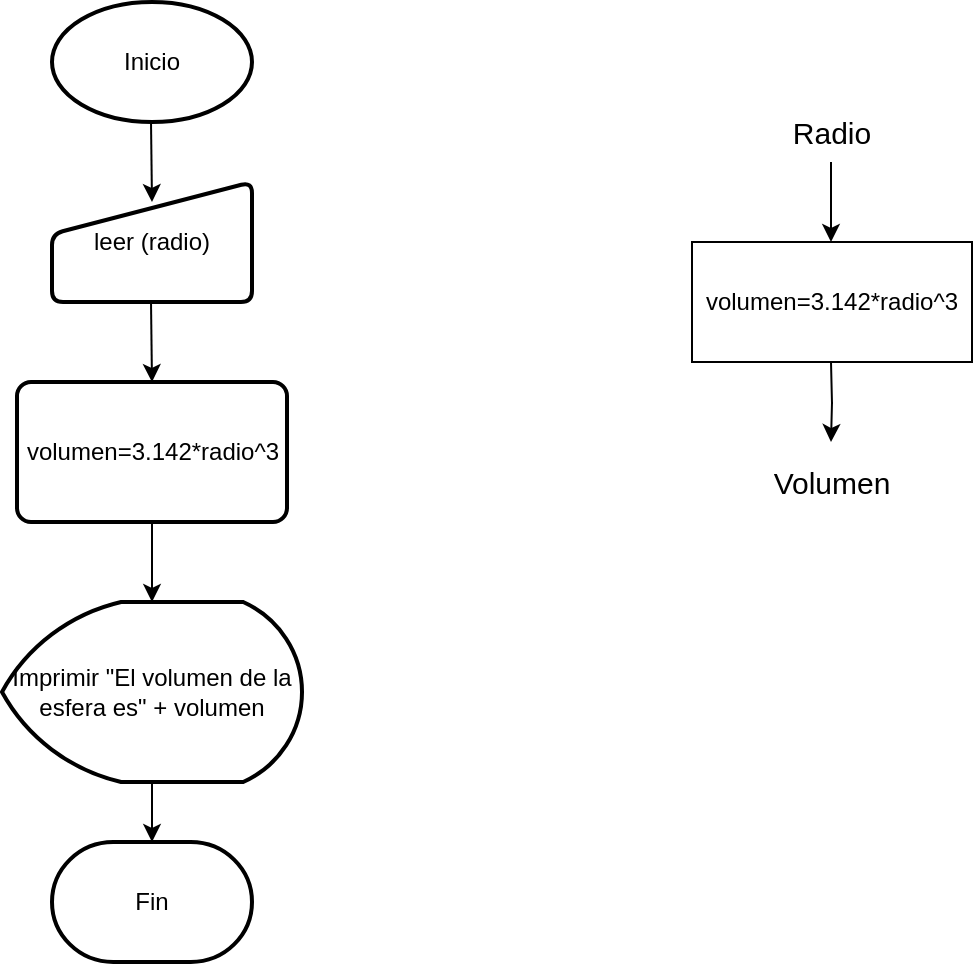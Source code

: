 <mxfile version="14.3.1" type="github">
  <diagram id="C5RBs43oDa-KdzZeNtuy" name="Page-1">
    <mxGraphModel dx="834" dy="563" grid="1" gridSize="10" guides="1" tooltips="1" connect="1" arrows="1" fold="1" page="1" pageScale="1" pageWidth="827" pageHeight="1169" math="0" shadow="0">
      <root>
        <mxCell id="WIyWlLk6GJQsqaUBKTNV-0" />
        <mxCell id="WIyWlLk6GJQsqaUBKTNV-1" parent="WIyWlLk6GJQsqaUBKTNV-0" />
        <mxCell id="_Fgwh5rluQ21k6zx6vTH-2" value="Inicio" style="strokeWidth=2;html=1;shape=mxgraph.flowchart.start_1;whiteSpace=wrap;" vertex="1" parent="WIyWlLk6GJQsqaUBKTNV-1">
          <mxGeometry x="160" y="30" width="100" height="60" as="geometry" />
        </mxCell>
        <mxCell id="_Fgwh5rluQ21k6zx6vTH-3" value="leer (radio)" style="html=1;strokeWidth=2;shape=manualInput;whiteSpace=wrap;rounded=1;size=26;arcSize=11;" vertex="1" parent="WIyWlLk6GJQsqaUBKTNV-1">
          <mxGeometry x="160" y="120" width="100" height="60" as="geometry" />
        </mxCell>
        <mxCell id="_Fgwh5rluQ21k6zx6vTH-12" value="" style="edgeStyle=orthogonalEdgeStyle;rounded=0;orthogonalLoop=1;jettySize=auto;html=1;" edge="1" parent="WIyWlLk6GJQsqaUBKTNV-1" source="_Fgwh5rluQ21k6zx6vTH-4" target="_Fgwh5rluQ21k6zx6vTH-6">
          <mxGeometry relative="1" as="geometry" />
        </mxCell>
        <mxCell id="_Fgwh5rluQ21k6zx6vTH-4" value="Imprimir &quot;El volumen de la esfera es&quot; + volumen" style="strokeWidth=2;html=1;shape=mxgraph.flowchart.display;whiteSpace=wrap;" vertex="1" parent="WIyWlLk6GJQsqaUBKTNV-1">
          <mxGeometry x="135" y="330" width="150" height="90" as="geometry" />
        </mxCell>
        <mxCell id="_Fgwh5rluQ21k6zx6vTH-6" value="Fin" style="strokeWidth=2;html=1;shape=mxgraph.flowchart.terminator;whiteSpace=wrap;" vertex="1" parent="WIyWlLk6GJQsqaUBKTNV-1">
          <mxGeometry x="160" y="450" width="100" height="60" as="geometry" />
        </mxCell>
        <mxCell id="_Fgwh5rluQ21k6zx6vTH-11" value="" style="edgeStyle=orthogonalEdgeStyle;rounded=0;orthogonalLoop=1;jettySize=auto;html=1;" edge="1" parent="WIyWlLk6GJQsqaUBKTNV-1" source="_Fgwh5rluQ21k6zx6vTH-8" target="_Fgwh5rluQ21k6zx6vTH-4">
          <mxGeometry relative="1" as="geometry" />
        </mxCell>
        <mxCell id="_Fgwh5rluQ21k6zx6vTH-8" value="volumen=3.142*radio^3" style="rounded=1;whiteSpace=wrap;html=1;absoluteArcSize=1;arcSize=14;strokeWidth=2;" vertex="1" parent="WIyWlLk6GJQsqaUBKTNV-1">
          <mxGeometry x="142.5" y="220" width="135" height="70" as="geometry" />
        </mxCell>
        <mxCell id="_Fgwh5rluQ21k6zx6vTH-9" value="" style="endArrow=classic;html=1;" edge="1" parent="WIyWlLk6GJQsqaUBKTNV-1">
          <mxGeometry width="50" height="50" relative="1" as="geometry">
            <mxPoint x="209.5" y="90" as="sourcePoint" />
            <mxPoint x="210" y="130" as="targetPoint" />
          </mxGeometry>
        </mxCell>
        <mxCell id="_Fgwh5rluQ21k6zx6vTH-10" value="" style="endArrow=classic;html=1;" edge="1" parent="WIyWlLk6GJQsqaUBKTNV-1">
          <mxGeometry width="50" height="50" relative="1" as="geometry">
            <mxPoint x="209.5" y="180" as="sourcePoint" />
            <mxPoint x="210" y="220" as="targetPoint" />
          </mxGeometry>
        </mxCell>
        <mxCell id="_Fgwh5rluQ21k6zx6vTH-13" value="Radio" style="text;html=1;strokeColor=none;fillColor=none;align=center;verticalAlign=middle;whiteSpace=wrap;rounded=0;fontSize=15;" vertex="1" parent="WIyWlLk6GJQsqaUBKTNV-1">
          <mxGeometry x="515" y="80" width="70" height="30" as="geometry" />
        </mxCell>
        <mxCell id="_Fgwh5rluQ21k6zx6vTH-14" value="volumen=3.142*radio^3" style="rounded=0;whiteSpace=wrap;html=1;" vertex="1" parent="WIyWlLk6GJQsqaUBKTNV-1">
          <mxGeometry x="480" y="150" width="140" height="60" as="geometry" />
        </mxCell>
        <mxCell id="_Fgwh5rluQ21k6zx6vTH-15" value="" style="edgeStyle=orthogonalEdgeStyle;rounded=0;orthogonalLoop=1;jettySize=auto;html=1;" edge="1" parent="WIyWlLk6GJQsqaUBKTNV-1">
          <mxGeometry relative="1" as="geometry">
            <mxPoint x="549.5" y="110" as="sourcePoint" />
            <mxPoint x="549.5" y="150" as="targetPoint" />
            <Array as="points">
              <mxPoint x="549.5" y="120" />
              <mxPoint x="549.5" y="120" />
            </Array>
          </mxGeometry>
        </mxCell>
        <mxCell id="_Fgwh5rluQ21k6zx6vTH-16" value="" style="edgeStyle=orthogonalEdgeStyle;rounded=0;orthogonalLoop=1;jettySize=auto;html=1;" edge="1" parent="WIyWlLk6GJQsqaUBKTNV-1">
          <mxGeometry relative="1" as="geometry">
            <mxPoint x="549.5" y="210" as="sourcePoint" />
            <mxPoint x="549.5" y="250" as="targetPoint" />
          </mxGeometry>
        </mxCell>
        <mxCell id="_Fgwh5rluQ21k6zx6vTH-17" value="Volumen" style="text;html=1;strokeColor=none;fillColor=none;align=center;verticalAlign=middle;whiteSpace=wrap;rounded=0;fontSize=15;" vertex="1" parent="WIyWlLk6GJQsqaUBKTNV-1">
          <mxGeometry x="530" y="260" width="40" height="20" as="geometry" />
        </mxCell>
      </root>
    </mxGraphModel>
  </diagram>
</mxfile>
